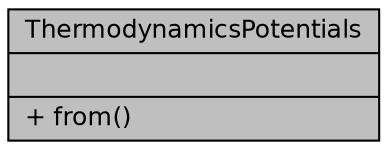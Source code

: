 digraph "ThermodynamicsPotentials"
{
  bgcolor="transparent";
  edge [fontname="Helvetica",fontsize="12",labelfontname="Helvetica",labelfontsize="12"];
  node [fontname="Helvetica",fontsize="12",shape=record];
  Node1 [label="{ThermodynamicsPotentials\n||+ from()\l}",height=0.2,width=0.4,color="black", fillcolor="grey75", style="filled", fontcolor="black"];
}
